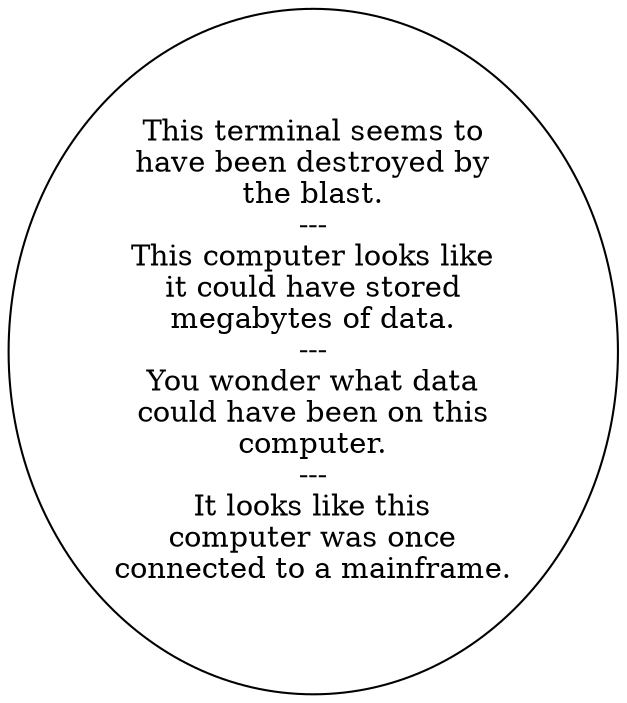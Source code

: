 digraph GLOCOMP {
  "start" [style=filled       fillcolor="#FFFFFF"       color="#000000"]
  "start" [label="This terminal seems to\nhave been destroyed by\nthe blast.\n---\nThis computer looks like\nit could have stored\nmegabytes of data.\n---\nYou wonder what data\ncould have been on this\ncomputer.\n---\nIt looks like this\ncomputer was once\nconnected to a mainframe."]
}